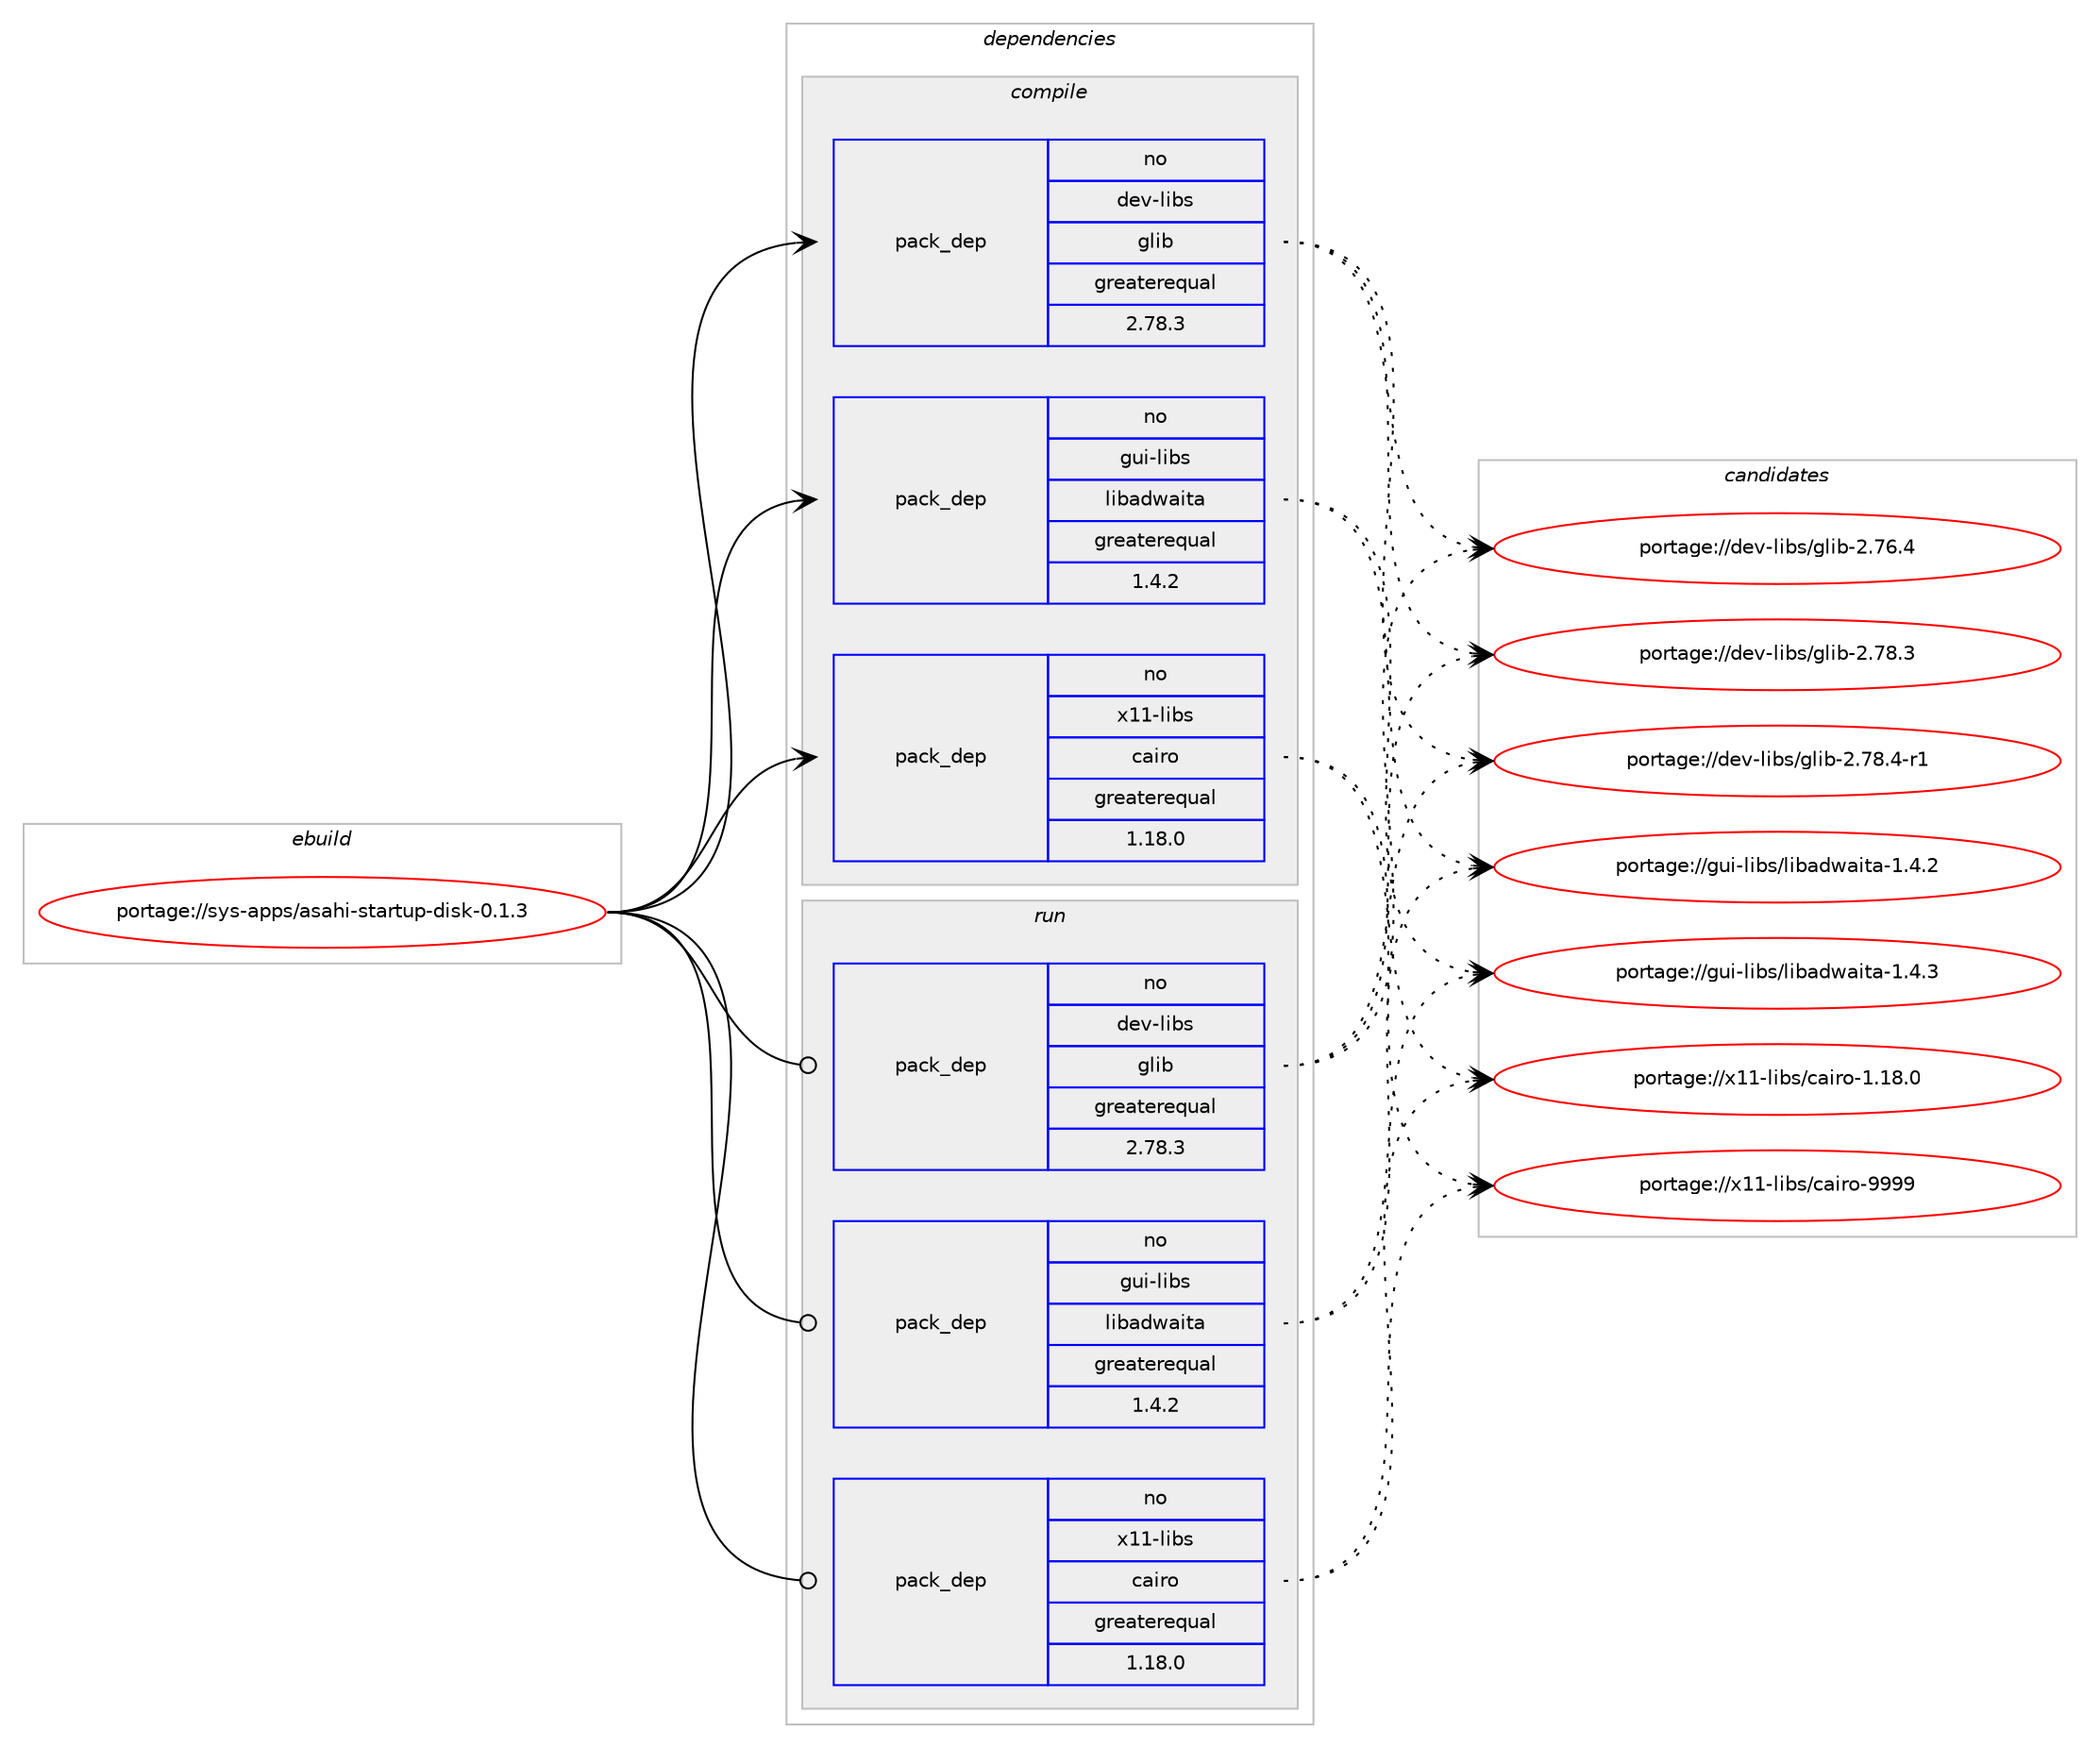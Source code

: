digraph prolog {

# *************
# Graph options
# *************

newrank=true;
concentrate=true;
compound=true;
graph [rankdir=LR,fontname=Helvetica,fontsize=10,ranksep=1.5];#, ranksep=2.5, nodesep=0.2];
edge  [arrowhead=vee];
node  [fontname=Helvetica,fontsize=10];

# **********
# The ebuild
# **********

subgraph cluster_leftcol {
color=gray;
rank=same;
label=<<i>ebuild</i>>;
id [label="portage://sys-apps/asahi-startup-disk-0.1.3", color=red, width=4, href="../sys-apps/asahi-startup-disk-0.1.3.svg"];
}

# ****************
# The dependencies
# ****************

subgraph cluster_midcol {
color=gray;
label=<<i>dependencies</i>>;
subgraph cluster_compile {
fillcolor="#eeeeee";
style=filled;
label=<<i>compile</i>>;
subgraph pack5494 {
dependency17909 [label=<<TABLE BORDER="0" CELLBORDER="1" CELLSPACING="0" CELLPADDING="4" WIDTH="220"><TR><TD ROWSPAN="6" CELLPADDING="30">pack_dep</TD></TR><TR><TD WIDTH="110">no</TD></TR><TR><TD>dev-libs</TD></TR><TR><TD>glib</TD></TR><TR><TD>greaterequal</TD></TR><TR><TD>2.78.3</TD></TR></TABLE>>, shape=none, color=blue];
}
id:e -> dependency17909:w [weight=20,style="solid",arrowhead="vee"];
# *** BEGIN UNKNOWN DEPENDENCY TYPE (TODO) ***
# id -> package_dependency(portage://sys-apps/asahi-startup-disk-0.1.3,install,no,gui-libs,gtk,none,[,,],[slot(4)],[use(enable(X),none)])
# *** END UNKNOWN DEPENDENCY TYPE (TODO) ***

subgraph pack5495 {
dependency17910 [label=<<TABLE BORDER="0" CELLBORDER="1" CELLSPACING="0" CELLPADDING="4" WIDTH="220"><TR><TD ROWSPAN="6" CELLPADDING="30">pack_dep</TD></TR><TR><TD WIDTH="110">no</TD></TR><TR><TD>gui-libs</TD></TR><TR><TD>libadwaita</TD></TR><TR><TD>greaterequal</TD></TR><TR><TD>1.4.2</TD></TR></TABLE>>, shape=none, color=blue];
}
id:e -> dependency17910:w [weight=20,style="solid",arrowhead="vee"];
subgraph pack5496 {
dependency17911 [label=<<TABLE BORDER="0" CELLBORDER="1" CELLSPACING="0" CELLPADDING="4" WIDTH="220"><TR><TD ROWSPAN="6" CELLPADDING="30">pack_dep</TD></TR><TR><TD WIDTH="110">no</TD></TR><TR><TD>x11-libs</TD></TR><TR><TD>cairo</TD></TR><TR><TD>greaterequal</TD></TR><TR><TD>1.18.0</TD></TR></TABLE>>, shape=none, color=blue];
}
id:e -> dependency17911:w [weight=20,style="solid",arrowhead="vee"];
}
subgraph cluster_compileandrun {
fillcolor="#eeeeee";
style=filled;
label=<<i>compile and run</i>>;
}
subgraph cluster_run {
fillcolor="#eeeeee";
style=filled;
label=<<i>run</i>>;
subgraph pack5497 {
dependency17912 [label=<<TABLE BORDER="0" CELLBORDER="1" CELLSPACING="0" CELLPADDING="4" WIDTH="220"><TR><TD ROWSPAN="6" CELLPADDING="30">pack_dep</TD></TR><TR><TD WIDTH="110">no</TD></TR><TR><TD>dev-libs</TD></TR><TR><TD>glib</TD></TR><TR><TD>greaterequal</TD></TR><TR><TD>2.78.3</TD></TR></TABLE>>, shape=none, color=blue];
}
id:e -> dependency17912:w [weight=20,style="solid",arrowhead="odot"];
# *** BEGIN UNKNOWN DEPENDENCY TYPE (TODO) ***
# id -> package_dependency(portage://sys-apps/asahi-startup-disk-0.1.3,run,no,gui-libs,gtk,none,[,,],[slot(4)],[use(enable(X),none)])
# *** END UNKNOWN DEPENDENCY TYPE (TODO) ***

subgraph pack5498 {
dependency17913 [label=<<TABLE BORDER="0" CELLBORDER="1" CELLSPACING="0" CELLPADDING="4" WIDTH="220"><TR><TD ROWSPAN="6" CELLPADDING="30">pack_dep</TD></TR><TR><TD WIDTH="110">no</TD></TR><TR><TD>gui-libs</TD></TR><TR><TD>libadwaita</TD></TR><TR><TD>greaterequal</TD></TR><TR><TD>1.4.2</TD></TR></TABLE>>, shape=none, color=blue];
}
id:e -> dependency17913:w [weight=20,style="solid",arrowhead="odot"];
subgraph pack5499 {
dependency17914 [label=<<TABLE BORDER="0" CELLBORDER="1" CELLSPACING="0" CELLPADDING="4" WIDTH="220"><TR><TD ROWSPAN="6" CELLPADDING="30">pack_dep</TD></TR><TR><TD WIDTH="110">no</TD></TR><TR><TD>x11-libs</TD></TR><TR><TD>cairo</TD></TR><TR><TD>greaterequal</TD></TR><TR><TD>1.18.0</TD></TR></TABLE>>, shape=none, color=blue];
}
id:e -> dependency17914:w [weight=20,style="solid",arrowhead="odot"];
}
}

# **************
# The candidates
# **************

subgraph cluster_choices {
rank=same;
color=gray;
label=<<i>candidates</i>>;

subgraph choice5494 {
color=black;
nodesep=1;
choice1001011184510810598115471031081059845504655544652 [label="portage://dev-libs/glib-2.76.4", color=red, width=4,href="../dev-libs/glib-2.76.4.svg"];
choice1001011184510810598115471031081059845504655564651 [label="portage://dev-libs/glib-2.78.3", color=red, width=4,href="../dev-libs/glib-2.78.3.svg"];
choice10010111845108105981154710310810598455046555646524511449 [label="portage://dev-libs/glib-2.78.4-r1", color=red, width=4,href="../dev-libs/glib-2.78.4-r1.svg"];
dependency17909:e -> choice1001011184510810598115471031081059845504655544652:w [style=dotted,weight="100"];
dependency17909:e -> choice1001011184510810598115471031081059845504655564651:w [style=dotted,weight="100"];
dependency17909:e -> choice10010111845108105981154710310810598455046555646524511449:w [style=dotted,weight="100"];
}
subgraph choice5495 {
color=black;
nodesep=1;
choice10311710545108105981154710810598971001199710511697454946524650 [label="portage://gui-libs/libadwaita-1.4.2", color=red, width=4,href="../gui-libs/libadwaita-1.4.2.svg"];
choice10311710545108105981154710810598971001199710511697454946524651 [label="portage://gui-libs/libadwaita-1.4.3", color=red, width=4,href="../gui-libs/libadwaita-1.4.3.svg"];
dependency17910:e -> choice10311710545108105981154710810598971001199710511697454946524650:w [style=dotted,weight="100"];
dependency17910:e -> choice10311710545108105981154710810598971001199710511697454946524651:w [style=dotted,weight="100"];
}
subgraph choice5496 {
color=black;
nodesep=1;
choice1204949451081059811547999710511411145494649564648 [label="portage://x11-libs/cairo-1.18.0", color=red, width=4,href="../x11-libs/cairo-1.18.0.svg"];
choice120494945108105981154799971051141114557575757 [label="portage://x11-libs/cairo-9999", color=red, width=4,href="../x11-libs/cairo-9999.svg"];
dependency17911:e -> choice1204949451081059811547999710511411145494649564648:w [style=dotted,weight="100"];
dependency17911:e -> choice120494945108105981154799971051141114557575757:w [style=dotted,weight="100"];
}
subgraph choice5497 {
color=black;
nodesep=1;
choice1001011184510810598115471031081059845504655544652 [label="portage://dev-libs/glib-2.76.4", color=red, width=4,href="../dev-libs/glib-2.76.4.svg"];
choice1001011184510810598115471031081059845504655564651 [label="portage://dev-libs/glib-2.78.3", color=red, width=4,href="../dev-libs/glib-2.78.3.svg"];
choice10010111845108105981154710310810598455046555646524511449 [label="portage://dev-libs/glib-2.78.4-r1", color=red, width=4,href="../dev-libs/glib-2.78.4-r1.svg"];
dependency17912:e -> choice1001011184510810598115471031081059845504655544652:w [style=dotted,weight="100"];
dependency17912:e -> choice1001011184510810598115471031081059845504655564651:w [style=dotted,weight="100"];
dependency17912:e -> choice10010111845108105981154710310810598455046555646524511449:w [style=dotted,weight="100"];
}
subgraph choice5498 {
color=black;
nodesep=1;
choice10311710545108105981154710810598971001199710511697454946524650 [label="portage://gui-libs/libadwaita-1.4.2", color=red, width=4,href="../gui-libs/libadwaita-1.4.2.svg"];
choice10311710545108105981154710810598971001199710511697454946524651 [label="portage://gui-libs/libadwaita-1.4.3", color=red, width=4,href="../gui-libs/libadwaita-1.4.3.svg"];
dependency17913:e -> choice10311710545108105981154710810598971001199710511697454946524650:w [style=dotted,weight="100"];
dependency17913:e -> choice10311710545108105981154710810598971001199710511697454946524651:w [style=dotted,weight="100"];
}
subgraph choice5499 {
color=black;
nodesep=1;
choice1204949451081059811547999710511411145494649564648 [label="portage://x11-libs/cairo-1.18.0", color=red, width=4,href="../x11-libs/cairo-1.18.0.svg"];
choice120494945108105981154799971051141114557575757 [label="portage://x11-libs/cairo-9999", color=red, width=4,href="../x11-libs/cairo-9999.svg"];
dependency17914:e -> choice1204949451081059811547999710511411145494649564648:w [style=dotted,weight="100"];
dependency17914:e -> choice120494945108105981154799971051141114557575757:w [style=dotted,weight="100"];
}
}

}
